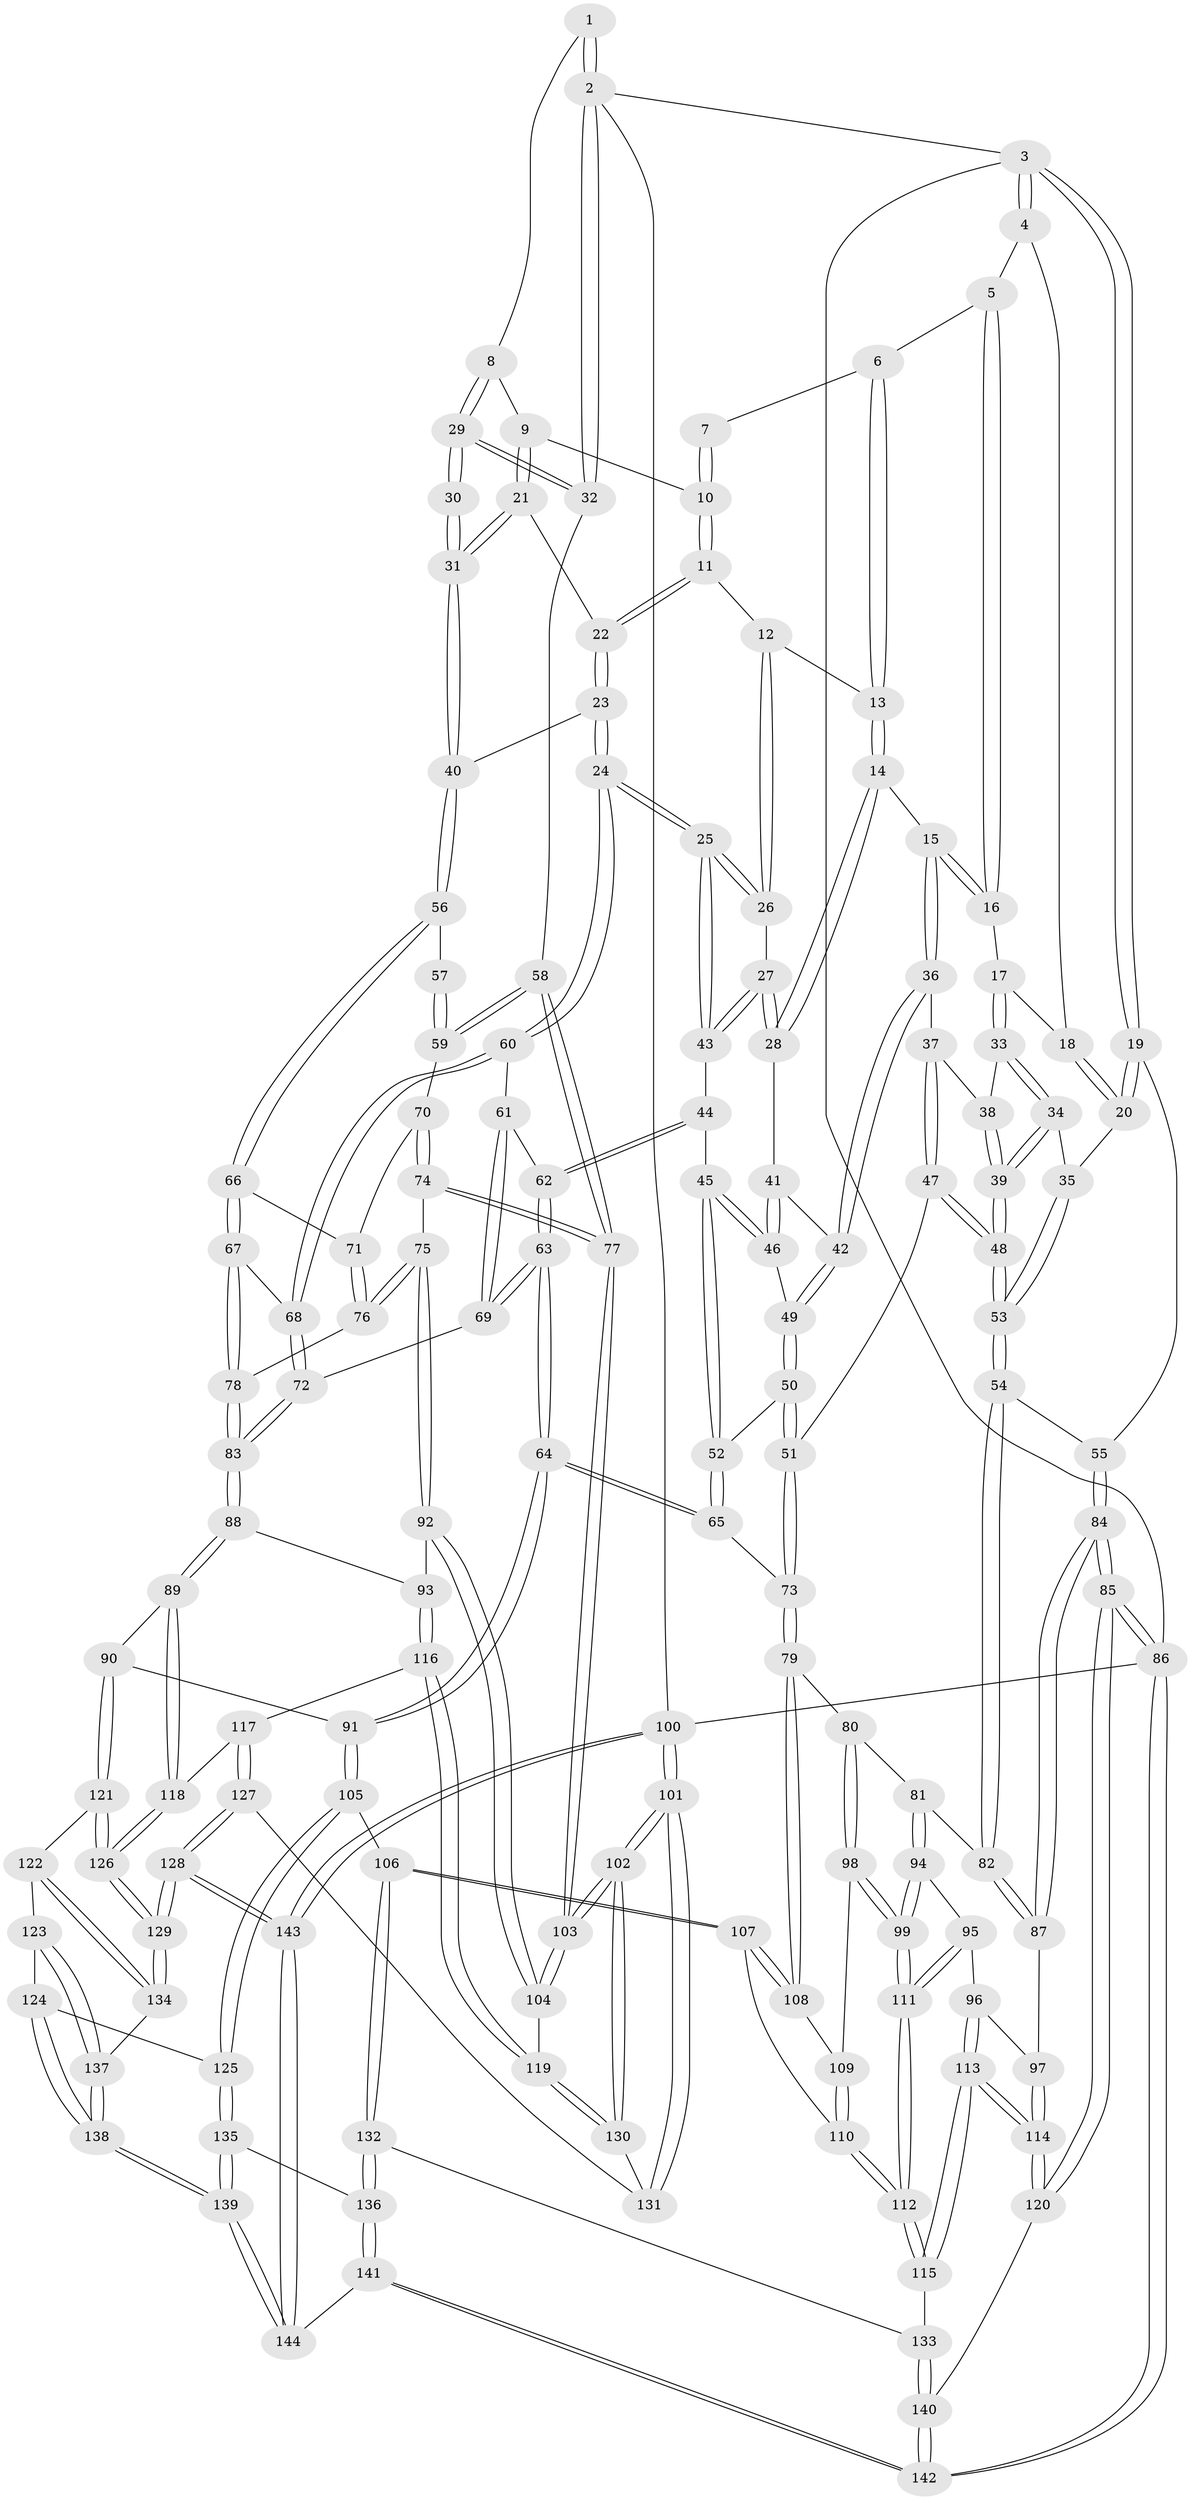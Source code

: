 // coarse degree distribution, {4: 0.32222222222222224, 8: 0.011111111111111112, 3: 0.13333333333333333, 5: 0.4444444444444444, 6: 0.08888888888888889}
// Generated by graph-tools (version 1.1) at 2025/24/03/03/25 07:24:32]
// undirected, 144 vertices, 357 edges
graph export_dot {
graph [start="1"]
  node [color=gray90,style=filled];
  1 [pos="+0.9167536010586812+0"];
  2 [pos="+1+0"];
  3 [pos="+0+0"];
  4 [pos="+0.16898023106654556+0"];
  5 [pos="+0.34924543025590066+0"];
  6 [pos="+0.41666954058774125+0"];
  7 [pos="+0.733787121174186+0"];
  8 [pos="+0.9327873338285051+0.09050781494573507"];
  9 [pos="+0.877507342467237+0.09000140058051903"];
  10 [pos="+0.7287483916958334+0"];
  11 [pos="+0.6900866414231573+0.05644583417586022"];
  12 [pos="+0.6832090073004736+0.062067344373611166"];
  13 [pos="+0.5617942248492338+0.09474853204009814"];
  14 [pos="+0.5353691949282933+0.13069467260153333"];
  15 [pos="+0.3855324747392301+0.09713907890091379"];
  16 [pos="+0.37222489609220777+0.051130453744621725"];
  17 [pos="+0.2040742099315621+0.116015970204801"];
  18 [pos="+0.15271157320527426+0.020613740391342734"];
  19 [pos="+0+0.21592282743978453"];
  20 [pos="+0+0.19991703970370384"];
  21 [pos="+0.8263618919082782+0.14350161458308144"];
  22 [pos="+0.7799642308938374+0.1591281591830888"];
  23 [pos="+0.7526437691607737+0.28268583088129173"];
  24 [pos="+0.7338447306808804+0.2885381287853448"];
  25 [pos="+0.7264822847557576+0.2811294982374592"];
  26 [pos="+0.6742139425101596+0.16474008839916218"];
  27 [pos="+0.5766869067376088+0.2107939147477346"];
  28 [pos="+0.5357264032049899+0.13461977038666842"];
  29 [pos="+1+0.1806405043550016"];
  30 [pos="+1+0.19330119144480512"];
  31 [pos="+0.8812227032961807+0.23483395883550043"];
  32 [pos="+1+0.18766460649537656"];
  33 [pos="+0.2081095273360327+0.13392768006178035"];
  34 [pos="+0.19163726528855954+0.17045270097305906"];
  35 [pos="+0.005965354513412129+0.2050593918810704"];
  36 [pos="+0.36200652824546137+0.15399376748644134"];
  37 [pos="+0.3249944912253459+0.1671348526167592"];
  38 [pos="+0.2886242542549479+0.16029482092420644"];
  39 [pos="+0.2099548456723026+0.27202167386599235"];
  40 [pos="+0.801621842215478+0.2921870033834765"];
  41 [pos="+0.494182114703356+0.18379003367180835"];
  42 [pos="+0.3905812805529619+0.21010350421700305"];
  43 [pos="+0.5773561599051672+0.2147921409526822"];
  44 [pos="+0.5358476013621303+0.3068439298935096"];
  45 [pos="+0.514775587979261+0.3091117528102071"];
  46 [pos="+0.4737035225282574+0.2466331096127476"];
  47 [pos="+0.2309892843452458+0.3533339207635975"];
  48 [pos="+0.21810161901479727+0.3544037655179645"];
  49 [pos="+0.3936572712394865+0.2237316657377639"];
  50 [pos="+0.3712193944145374+0.3068579055740233"];
  51 [pos="+0.2503590935933766+0.35647987759831307"];
  52 [pos="+0.4593184026216452+0.34719004299005296"];
  53 [pos="+0.2055390699266158+0.3610197660495017"];
  54 [pos="+0.17901785099211098+0.40083639871940874"];
  55 [pos="+0+0.24620300347657081"];
  56 [pos="+0.8495924951189998+0.3483943015131676"];
  57 [pos="+0.950742378663538+0.31125353985409226"];
  58 [pos="+1+0.265726213762503"];
  59 [pos="+0.9527036533738399+0.3916532638230766"];
  60 [pos="+0.7143668590415507+0.3171839321546358"];
  61 [pos="+0.6034424931645705+0.3353945455950697"];
  62 [pos="+0.5640364446355132+0.3284411872372242"];
  63 [pos="+0.551028419757849+0.5157258753138473"];
  64 [pos="+0.5471794676071878+0.5194615609041611"];
  65 [pos="+0.45255073925726064+0.47290734673110424"];
  66 [pos="+0.8614467255287362+0.3866220350375408"];
  67 [pos="+0.8359943820483504+0.42982236626451803"];
  68 [pos="+0.7111997833177242+0.42498582484585534"];
  69 [pos="+0.6282788769419234+0.4738297425551915"];
  70 [pos="+0.9448422184020593+0.4030220638950114"];
  71 [pos="+0.9088301971374142+0.4030218489403824"];
  72 [pos="+0.6963983436062164+0.45622720137045214"];
  73 [pos="+0.3904076116333139+0.48681803553598735"];
  74 [pos="+1+0.49171986759611663"];
  75 [pos="+0.9073739717275432+0.5191062269955927"];
  76 [pos="+0.9043000165221113+0.5146784101858465"];
  77 [pos="+1+0.5589839804509132"];
  78 [pos="+0.8390045643110787+0.4606572963584703"];
  79 [pos="+0.35922555014626034+0.5383434003114943"];
  80 [pos="+0.2634724257141996+0.5348227721318405"];
  81 [pos="+0.18084860517951729+0.469281482083235"];
  82 [pos="+0.16628369131806017+0.42625654039343747"];
  83 [pos="+0.760228839016616+0.5436793778720029"];
  84 [pos="+0+0.5079634544733155"];
  85 [pos="+0+1"];
  86 [pos="+0+1"];
  87 [pos="+0+0.5198005685419604"];
  88 [pos="+0.769389301095392+0.5894578158701352"];
  89 [pos="+0.7440116496246344+0.6116698528560387"];
  90 [pos="+0.6601725086465987+0.6327715074802256"];
  91 [pos="+0.5578540473263774+0.5930612664733718"];
  92 [pos="+0.8720671499930919+0.5953135893022645"];
  93 [pos="+0.8437488216321907+0.605945773799009"];
  94 [pos="+0.17122439447837826+0.5429816121215135"];
  95 [pos="+0.16182637794565466+0.5743020632299127"];
  96 [pos="+0.08813376262779914+0.6230502770131082"];
  97 [pos="+0.014251296095650587+0.5915081915810032"];
  98 [pos="+0.2524107289277789+0.5962593100501541"];
  99 [pos="+0.25228792611895684+0.5964665543910644"];
  100 [pos="+1+1"];
  101 [pos="+1+1"];
  102 [pos="+1+1"];
  103 [pos="+1+0.6483989387754086"];
  104 [pos="+1+0.66384082448708"];
  105 [pos="+0.49132893761908114+0.6867755065166504"];
  106 [pos="+0.43884926265290886+0.681555976795147"];
  107 [pos="+0.3972794628265198+0.6588308513457599"];
  108 [pos="+0.35912813740146027+0.5485584671022787"];
  109 [pos="+0.31547473906373463+0.5875284564751796"];
  110 [pos="+0.26822776845078783+0.6925398386065248"];
  111 [pos="+0.2343102249511861+0.6636841395295037"];
  112 [pos="+0.24278333537777755+0.7048996852703625"];
  113 [pos="+0.1698000388843803+0.7795404733151221"];
  114 [pos="+0.05407384717248818+0.8697018703352535"];
  115 [pos="+0.20802341159174667+0.7702109117250581"];
  116 [pos="+0.850606814817982+0.6721957879062438"];
  117 [pos="+0.8023053230169759+0.7265053876006036"];
  118 [pos="+0.7570813233335125+0.6945712990360569"];
  119 [pos="+0.9033944631330464+0.7478325323118044"];
  120 [pos="+0.002963813403826526+0.9218693657845438"];
  121 [pos="+0.6631872833797627+0.719311403809332"];
  122 [pos="+0.617265650336513+0.7563701953543484"];
  123 [pos="+0.5882244933591934+0.7560081363865921"];
  124 [pos="+0.5396268963164896+0.7303803723649737"];
  125 [pos="+0.49583056079321824+0.6990442542532064"];
  126 [pos="+0.7166536212320046+0.7577111160849888"];
  127 [pos="+0.8214964211547292+0.8279036725367676"];
  128 [pos="+0.7670880487784604+0.8723881158533198"];
  129 [pos="+0.751575799347007+0.8596381808597585"];
  130 [pos="+0.8979027528142084+0.7636550007554791"];
  131 [pos="+0.848348196675743+0.8186620739707177"];
  132 [pos="+0.3338081459307371+0.8168769352769657"];
  133 [pos="+0.27566716493980187+0.8139447610086439"];
  134 [pos="+0.6682703473468561+0.8399949018365577"];
  135 [pos="+0.468853438689471+0.8314094182282746"];
  136 [pos="+0.411515620814849+0.8616135612390915"];
  137 [pos="+0.5821369281159028+0.86269118867321"];
  138 [pos="+0.561808404427825+0.8783632926598562"];
  139 [pos="+0.5561835314485054+0.8840671718947481"];
  140 [pos="+0.289441267063783+0.9409529548292893"];
  141 [pos="+0.4047522535791652+1"];
  142 [pos="+0.4022839491331602+1"];
  143 [pos="+0.7662998587733963+1"];
  144 [pos="+0.5707071582538389+1"];
  1 -- 2;
  1 -- 2;
  1 -- 8;
  2 -- 3;
  2 -- 32;
  2 -- 32;
  2 -- 100;
  3 -- 4;
  3 -- 4;
  3 -- 19;
  3 -- 19;
  3 -- 86;
  4 -- 5;
  4 -- 18;
  5 -- 6;
  5 -- 16;
  5 -- 16;
  6 -- 7;
  6 -- 13;
  6 -- 13;
  7 -- 10;
  7 -- 10;
  8 -- 9;
  8 -- 29;
  8 -- 29;
  9 -- 10;
  9 -- 21;
  9 -- 21;
  10 -- 11;
  10 -- 11;
  11 -- 12;
  11 -- 22;
  11 -- 22;
  12 -- 13;
  12 -- 26;
  12 -- 26;
  13 -- 14;
  13 -- 14;
  14 -- 15;
  14 -- 28;
  14 -- 28;
  15 -- 16;
  15 -- 16;
  15 -- 36;
  15 -- 36;
  16 -- 17;
  17 -- 18;
  17 -- 33;
  17 -- 33;
  18 -- 20;
  18 -- 20;
  19 -- 20;
  19 -- 20;
  19 -- 55;
  20 -- 35;
  21 -- 22;
  21 -- 31;
  21 -- 31;
  22 -- 23;
  22 -- 23;
  23 -- 24;
  23 -- 24;
  23 -- 40;
  24 -- 25;
  24 -- 25;
  24 -- 60;
  24 -- 60;
  25 -- 26;
  25 -- 26;
  25 -- 43;
  25 -- 43;
  26 -- 27;
  27 -- 28;
  27 -- 28;
  27 -- 43;
  27 -- 43;
  28 -- 41;
  29 -- 30;
  29 -- 30;
  29 -- 32;
  29 -- 32;
  30 -- 31;
  30 -- 31;
  31 -- 40;
  31 -- 40;
  32 -- 58;
  33 -- 34;
  33 -- 34;
  33 -- 38;
  34 -- 35;
  34 -- 39;
  34 -- 39;
  35 -- 53;
  35 -- 53;
  36 -- 37;
  36 -- 42;
  36 -- 42;
  37 -- 38;
  37 -- 47;
  37 -- 47;
  38 -- 39;
  38 -- 39;
  39 -- 48;
  39 -- 48;
  40 -- 56;
  40 -- 56;
  41 -- 42;
  41 -- 46;
  41 -- 46;
  42 -- 49;
  42 -- 49;
  43 -- 44;
  44 -- 45;
  44 -- 62;
  44 -- 62;
  45 -- 46;
  45 -- 46;
  45 -- 52;
  45 -- 52;
  46 -- 49;
  47 -- 48;
  47 -- 48;
  47 -- 51;
  48 -- 53;
  48 -- 53;
  49 -- 50;
  49 -- 50;
  50 -- 51;
  50 -- 51;
  50 -- 52;
  51 -- 73;
  51 -- 73;
  52 -- 65;
  52 -- 65;
  53 -- 54;
  53 -- 54;
  54 -- 55;
  54 -- 82;
  54 -- 82;
  55 -- 84;
  55 -- 84;
  56 -- 57;
  56 -- 66;
  56 -- 66;
  57 -- 59;
  57 -- 59;
  58 -- 59;
  58 -- 59;
  58 -- 77;
  58 -- 77;
  59 -- 70;
  60 -- 61;
  60 -- 68;
  60 -- 68;
  61 -- 62;
  61 -- 69;
  61 -- 69;
  62 -- 63;
  62 -- 63;
  63 -- 64;
  63 -- 64;
  63 -- 69;
  63 -- 69;
  64 -- 65;
  64 -- 65;
  64 -- 91;
  64 -- 91;
  65 -- 73;
  66 -- 67;
  66 -- 67;
  66 -- 71;
  67 -- 68;
  67 -- 78;
  67 -- 78;
  68 -- 72;
  68 -- 72;
  69 -- 72;
  70 -- 71;
  70 -- 74;
  70 -- 74;
  71 -- 76;
  71 -- 76;
  72 -- 83;
  72 -- 83;
  73 -- 79;
  73 -- 79;
  74 -- 75;
  74 -- 77;
  74 -- 77;
  75 -- 76;
  75 -- 76;
  75 -- 92;
  75 -- 92;
  76 -- 78;
  77 -- 103;
  77 -- 103;
  78 -- 83;
  78 -- 83;
  79 -- 80;
  79 -- 108;
  79 -- 108;
  80 -- 81;
  80 -- 98;
  80 -- 98;
  81 -- 82;
  81 -- 94;
  81 -- 94;
  82 -- 87;
  82 -- 87;
  83 -- 88;
  83 -- 88;
  84 -- 85;
  84 -- 85;
  84 -- 87;
  84 -- 87;
  85 -- 86;
  85 -- 86;
  85 -- 120;
  85 -- 120;
  86 -- 142;
  86 -- 142;
  86 -- 100;
  87 -- 97;
  88 -- 89;
  88 -- 89;
  88 -- 93;
  89 -- 90;
  89 -- 118;
  89 -- 118;
  90 -- 91;
  90 -- 121;
  90 -- 121;
  91 -- 105;
  91 -- 105;
  92 -- 93;
  92 -- 104;
  92 -- 104;
  93 -- 116;
  93 -- 116;
  94 -- 95;
  94 -- 99;
  94 -- 99;
  95 -- 96;
  95 -- 111;
  95 -- 111;
  96 -- 97;
  96 -- 113;
  96 -- 113;
  97 -- 114;
  97 -- 114;
  98 -- 99;
  98 -- 99;
  98 -- 109;
  99 -- 111;
  99 -- 111;
  100 -- 101;
  100 -- 101;
  100 -- 143;
  100 -- 143;
  101 -- 102;
  101 -- 102;
  101 -- 131;
  101 -- 131;
  102 -- 103;
  102 -- 103;
  102 -- 130;
  102 -- 130;
  103 -- 104;
  103 -- 104;
  104 -- 119;
  105 -- 106;
  105 -- 125;
  105 -- 125;
  106 -- 107;
  106 -- 107;
  106 -- 132;
  106 -- 132;
  107 -- 108;
  107 -- 108;
  107 -- 110;
  108 -- 109;
  109 -- 110;
  109 -- 110;
  110 -- 112;
  110 -- 112;
  111 -- 112;
  111 -- 112;
  112 -- 115;
  112 -- 115;
  113 -- 114;
  113 -- 114;
  113 -- 115;
  113 -- 115;
  114 -- 120;
  114 -- 120;
  115 -- 133;
  116 -- 117;
  116 -- 119;
  116 -- 119;
  117 -- 118;
  117 -- 127;
  117 -- 127;
  118 -- 126;
  118 -- 126;
  119 -- 130;
  119 -- 130;
  120 -- 140;
  121 -- 122;
  121 -- 126;
  121 -- 126;
  122 -- 123;
  122 -- 134;
  122 -- 134;
  123 -- 124;
  123 -- 137;
  123 -- 137;
  124 -- 125;
  124 -- 138;
  124 -- 138;
  125 -- 135;
  125 -- 135;
  126 -- 129;
  126 -- 129;
  127 -- 128;
  127 -- 128;
  127 -- 131;
  128 -- 129;
  128 -- 129;
  128 -- 143;
  128 -- 143;
  129 -- 134;
  129 -- 134;
  130 -- 131;
  132 -- 133;
  132 -- 136;
  132 -- 136;
  133 -- 140;
  133 -- 140;
  134 -- 137;
  135 -- 136;
  135 -- 139;
  135 -- 139;
  136 -- 141;
  136 -- 141;
  137 -- 138;
  137 -- 138;
  138 -- 139;
  138 -- 139;
  139 -- 144;
  139 -- 144;
  140 -- 142;
  140 -- 142;
  141 -- 142;
  141 -- 142;
  141 -- 144;
  143 -- 144;
  143 -- 144;
}
